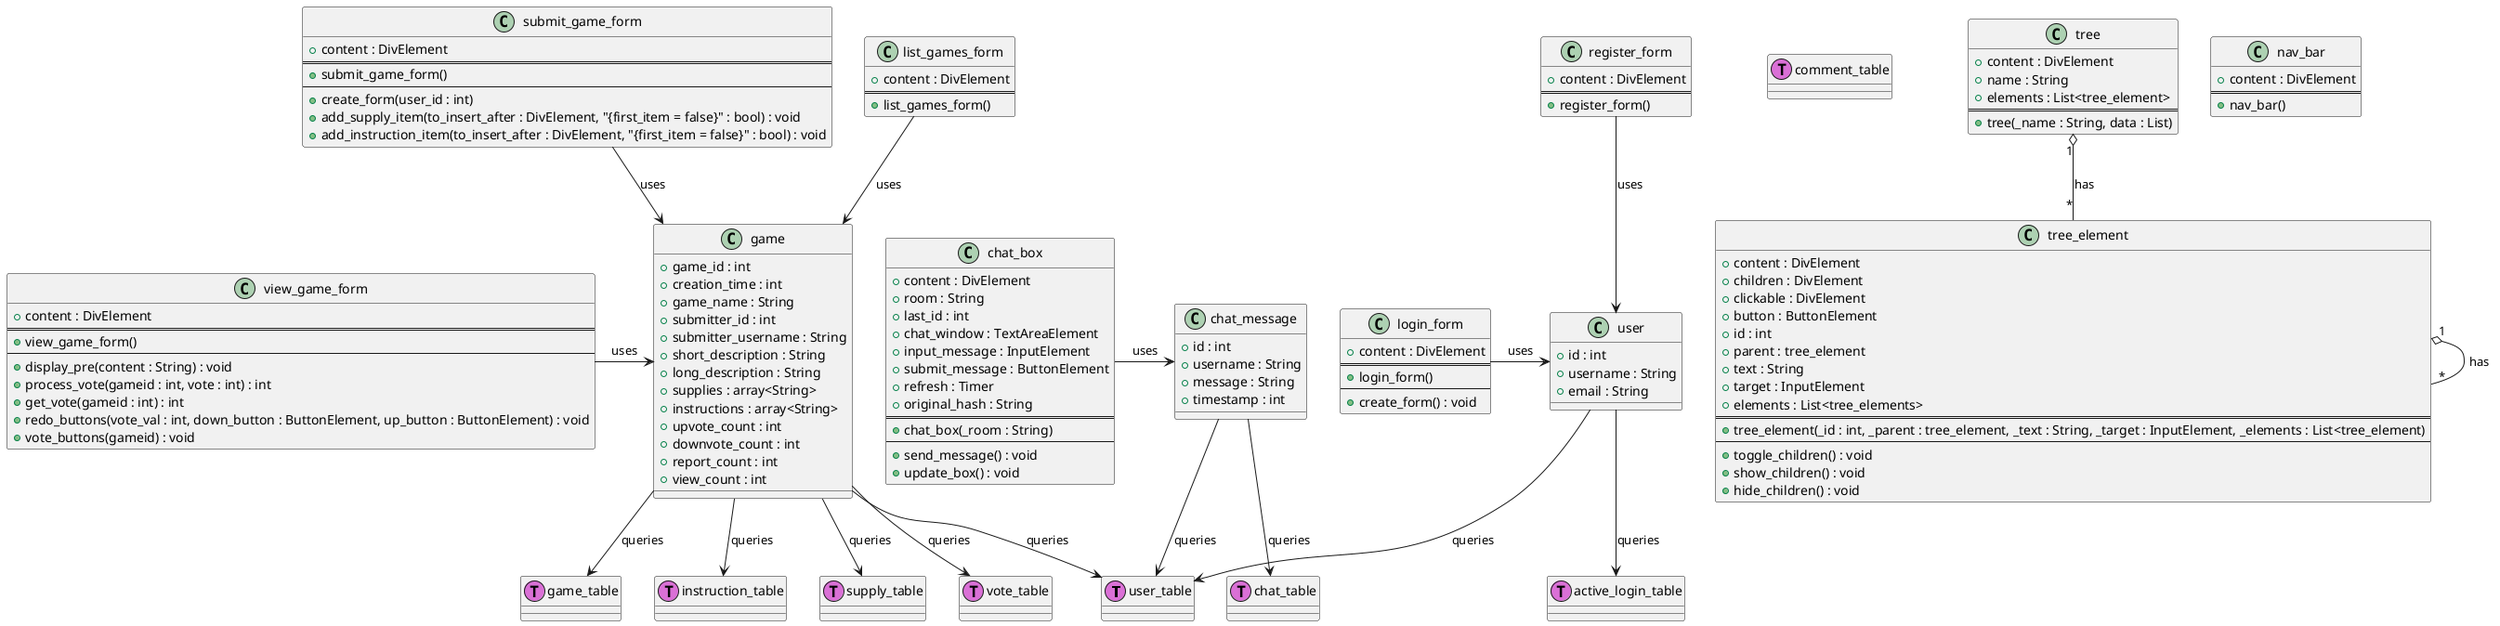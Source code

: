 @startuml

    class user_table <<(T,orchid)>> {
    }
    class active_login_table <<(T,orchid)>> {
    }
    class game_table <<(T,orchid)>> {
    }
    class instruction_table <<(T,orchid)>> {
    }
    class supply_table <<(T,orchid)>> {
    }
    class vote_table <<(T,orchid)>> {
    }
    class comment_table <<(T,orchid)>> {
    }
    class chat_table <<(T,orchid)>> {
    }


    class chat_message {
        +id : int
        +username : String
        +message : String
        +timestamp : int
    }
    class user {
        +id : int
        +username : String
        +email : String
    }
    class game {
        +game_id : int
        +creation_time : int
        +game_name : String
        +submitter_id : int
        +submitter_username : String
        +short_description : String
        +long_description : String
        +supplies : array<String>
        +instructions : array<String>
        +upvote_count : int
        +downvote_count : int
        +report_count : int
        +view_count : int
    }


    class view_game_form {
        +content : DivElement
        ==
        +view_game_form()
        --
        +display_pre(content : String) : void
        +process_vote(gameid : int, vote : int) : int
        +get_vote(gameid : int) : int
        +redo_buttons(vote_val : int, down_button : ButtonElement, up_button : ButtonElement) : void
        +vote_buttons(gameid) : void
    }
    class list_games_form {
        +content : DivElement
        ==
        +list_games_form()
    }
    class chat_box {
        +content : DivElement
        +room : String
        +last_id : int
        +chat_window : TextAreaElement
        +input_message : InputElement
        +submit_message : ButtonElement
        +refresh : Timer
        +original_hash : String
        ==
        +chat_box(_room : String)
        --
        +send_message() : void
        +update_box() : void
    }
    class login_form {
        +content : DivElement
        ==
        +login_form()
        --
        +create_form() : void
    }
    class register_form {
        +content : DivElement
        ==
        +register_form()
    }
    class tree {
        +content : DivElement
        +name : String
        +elements : List<tree_element>
        ==
        +tree(_name : String, data : List)
    }
    class tree_element {
        +content : DivElement
        +children : DivElement
        +clickable : DivElement
        +button : ButtonElement
        +id : int
        +parent : tree_element
        +text : String
        +target : InputElement
        +elements : List<tree_elements>
        ==
        +tree_element(_id : int, _parent : tree_element, _text : String, _target : InputElement, _elements : List<tree_element)
        --
        +toggle_children() : void
        +show_children() : void
        +hide_children() : void
    }
    class nav_bar {
        +content : DivElement
        ==
        +nav_bar()
    }
    class submit_game_form {
        +content : DivElement
        ==
        +submit_game_form()
        --
        +create_form(user_id : int)
        +add_supply_item(to_insert_after : DivElement, "{first_item = false}" : bool) : void
        +add_instruction_item(to_insert_after : DivElement, "{first_item = false}" : bool) : void
    }

    tree "1" o-- "*"  tree_element : has
    tree_element "1" o-- "*" tree_element : has


view_game_form -> game : uses
list_games_form --> game : uses
chat_box -> chat_message : uses
login_form -> user : uses
register_form --> user : uses
submit_game_form --> game : uses

game --> game_table : queries
game --> user_table : queries
game --> supply_table : queries
game --> instruction_table : queries
game --> vote_table : queries
user --> user_table : queries
user --> active_login_table : queries
chat_message --> user_table : queries
chat_message --> chat_table : queries


@enduml